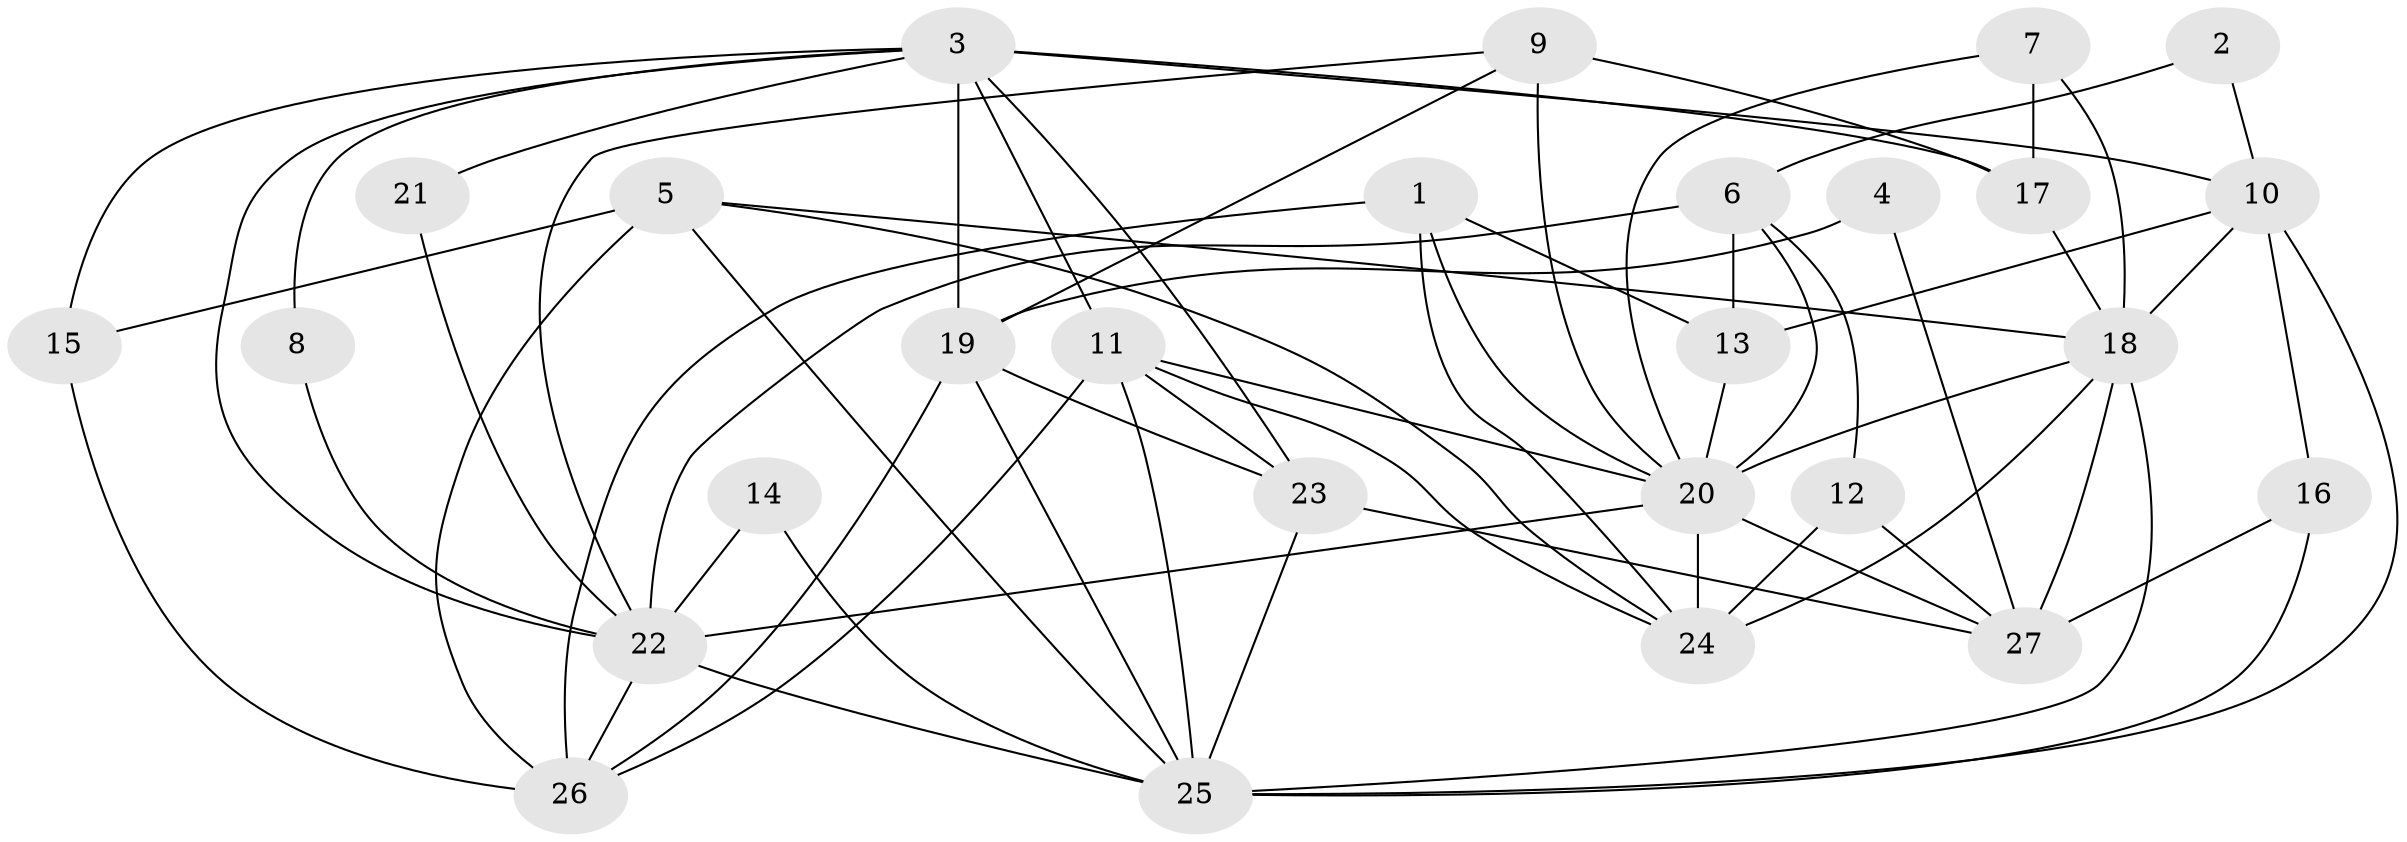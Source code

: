 // original degree distribution, {7: 0.037037037037037035, 4: 0.2962962962962963, 3: 0.24074074074074073, 5: 0.2037037037037037, 2: 0.12962962962962962, 6: 0.09259259259259259}
// Generated by graph-tools (version 1.1) at 2025/26/03/09/25 03:26:13]
// undirected, 27 vertices, 67 edges
graph export_dot {
graph [start="1"]
  node [color=gray90,style=filled];
  1;
  2;
  3;
  4;
  5;
  6;
  7;
  8;
  9;
  10;
  11;
  12;
  13;
  14;
  15;
  16;
  17;
  18;
  19;
  20;
  21;
  22;
  23;
  24;
  25;
  26;
  27;
  1 -- 13 [weight=1.0];
  1 -- 20 [weight=1.0];
  1 -- 24 [weight=1.0];
  1 -- 26 [weight=1.0];
  2 -- 6 [weight=1.0];
  2 -- 10 [weight=1.0];
  3 -- 8 [weight=1.0];
  3 -- 10 [weight=1.0];
  3 -- 11 [weight=1.0];
  3 -- 15 [weight=1.0];
  3 -- 17 [weight=1.0];
  3 -- 19 [weight=1.0];
  3 -- 21 [weight=2.0];
  3 -- 22 [weight=1.0];
  3 -- 23 [weight=2.0];
  4 -- 19 [weight=1.0];
  4 -- 27 [weight=1.0];
  5 -- 15 [weight=1.0];
  5 -- 18 [weight=1.0];
  5 -- 24 [weight=1.0];
  5 -- 25 [weight=1.0];
  5 -- 26 [weight=1.0];
  6 -- 12 [weight=1.0];
  6 -- 13 [weight=1.0];
  6 -- 20 [weight=2.0];
  6 -- 22 [weight=2.0];
  7 -- 17 [weight=2.0];
  7 -- 18 [weight=1.0];
  7 -- 20 [weight=1.0];
  8 -- 22 [weight=1.0];
  9 -- 17 [weight=1.0];
  9 -- 19 [weight=1.0];
  9 -- 20 [weight=2.0];
  9 -- 22 [weight=1.0];
  10 -- 13 [weight=2.0];
  10 -- 16 [weight=1.0];
  10 -- 18 [weight=1.0];
  10 -- 25 [weight=1.0];
  11 -- 20 [weight=1.0];
  11 -- 23 [weight=1.0];
  11 -- 24 [weight=1.0];
  11 -- 25 [weight=1.0];
  11 -- 26 [weight=1.0];
  12 -- 24 [weight=1.0];
  12 -- 27 [weight=1.0];
  13 -- 20 [weight=1.0];
  14 -- 22 [weight=2.0];
  14 -- 25 [weight=1.0];
  15 -- 26 [weight=1.0];
  16 -- 25 [weight=1.0];
  16 -- 27 [weight=2.0];
  17 -- 18 [weight=1.0];
  18 -- 20 [weight=1.0];
  18 -- 24 [weight=1.0];
  18 -- 25 [weight=1.0];
  18 -- 27 [weight=2.0];
  19 -- 23 [weight=1.0];
  19 -- 25 [weight=1.0];
  19 -- 26 [weight=1.0];
  20 -- 22 [weight=1.0];
  20 -- 24 [weight=3.0];
  20 -- 27 [weight=1.0];
  21 -- 22 [weight=1.0];
  22 -- 25 [weight=1.0];
  22 -- 26 [weight=1.0];
  23 -- 25 [weight=1.0];
  23 -- 27 [weight=1.0];
}
